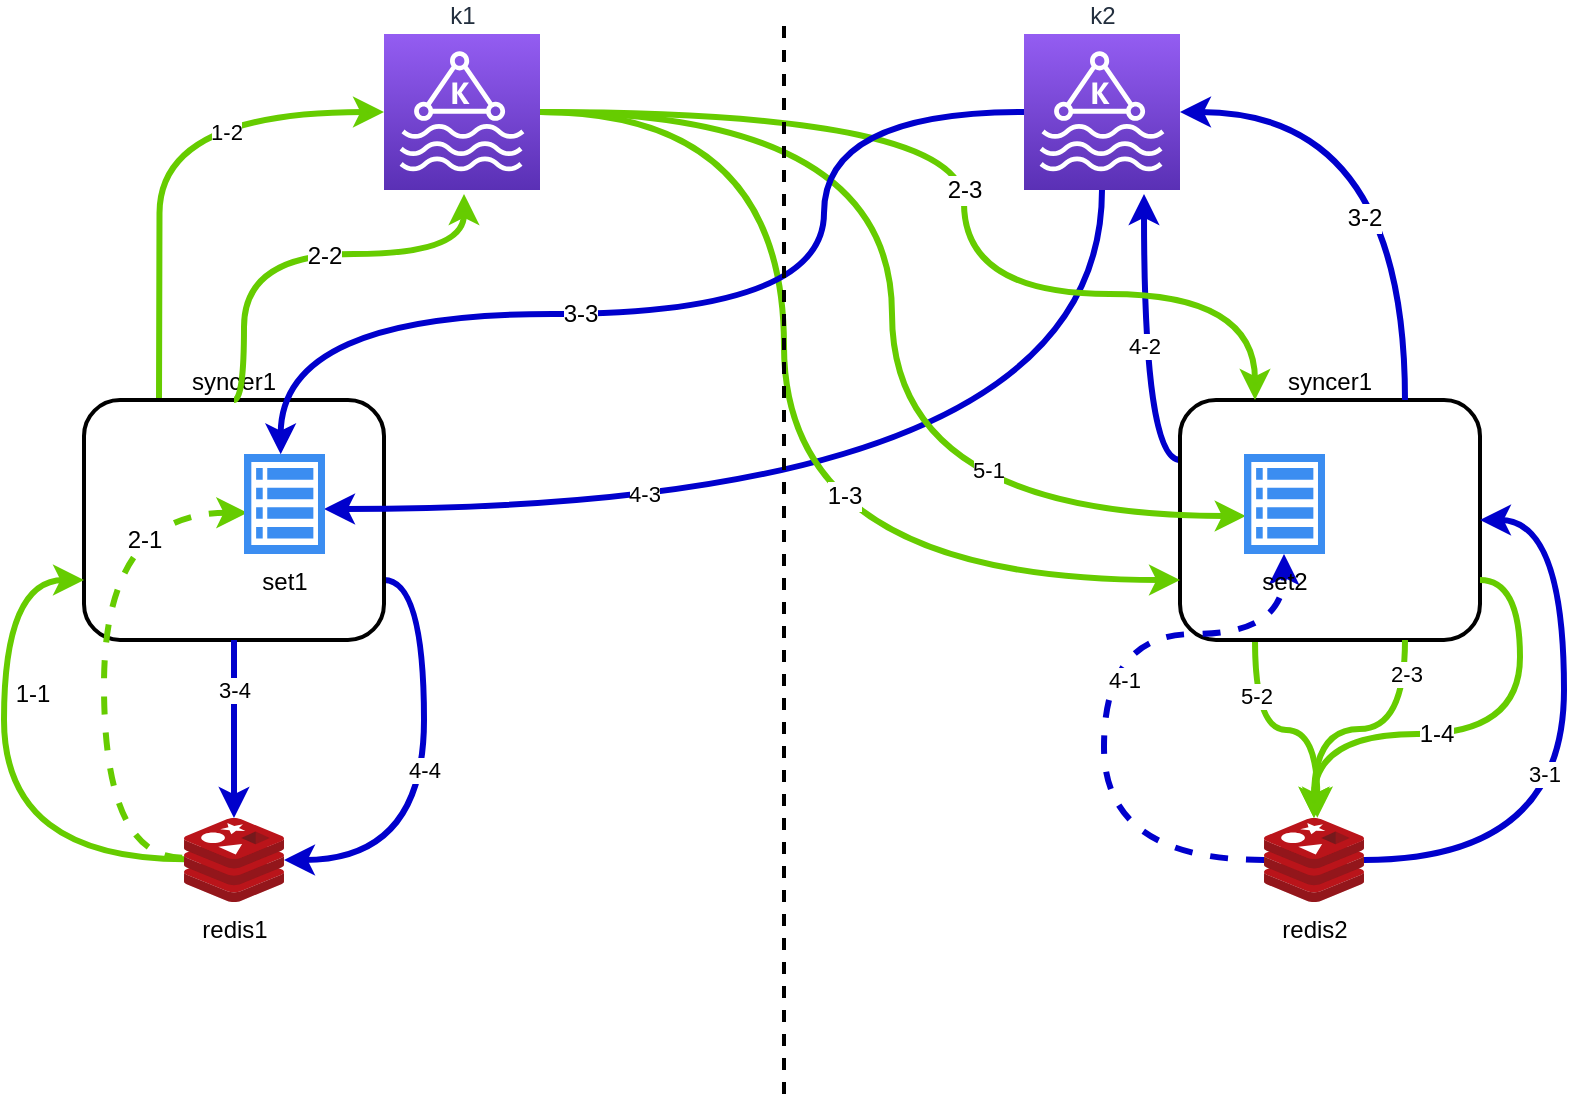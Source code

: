 <mxfile version="12.4.2" type="device" pages="1"><diagram id="SN3KwmxZv7X4sYU94N2L" name="第 1 页"><mxGraphModel dx="1185" dy="654" grid="1" gridSize="10" guides="1" tooltips="1" connect="1" arrows="1" fold="1" page="1" pageScale="1" pageWidth="1169" pageHeight="827" math="0" shadow="0"><root><mxCell id="0"/><mxCell id="1" parent="0"/><mxCell id="4s0wS6pEWFubuAvaxaCx-35" value="4-4" style="edgeStyle=orthogonalEdgeStyle;curved=1;rounded=0;orthogonalLoop=1;jettySize=auto;html=1;exitX=1;exitY=0.75;exitDx=0;exitDy=0;strokeWidth=3;fillColor=#d80073;strokeColor=#0000CC;" edge="1" parent="1" source="4s0wS6pEWFubuAvaxaCx-5" target="4s0wS6pEWFubuAvaxaCx-1"><mxGeometry relative="1" as="geometry"><Array as="points"><mxPoint x="420" y="443"/><mxPoint x="420" y="583"/></Array></mxGeometry></mxCell><mxCell id="4s0wS6pEWFubuAvaxaCx-39" value="1-2" style="edgeStyle=orthogonalEdgeStyle;curved=1;rounded=0;orthogonalLoop=1;jettySize=auto;html=1;exitX=0.25;exitY=0;exitDx=0;exitDy=0;strokeWidth=3;fillColor=#d80073;strokeColor=#66CC00;" edge="1" parent="1" source="4s0wS6pEWFubuAvaxaCx-5" target="4s0wS6pEWFubuAvaxaCx-3"><mxGeometry x="0.385" y="-10" relative="1" as="geometry"><mxPoint x="350" y="220" as="targetPoint"/><Array as="points"><mxPoint x="288" y="310"/><mxPoint x="288" y="210"/></Array><mxPoint as="offset"/></mxGeometry></mxCell><mxCell id="4s0wS6pEWFubuAvaxaCx-5" value="syncer1" style="rounded=1;whiteSpace=wrap;html=1;labelPosition=center;verticalLabelPosition=top;align=center;verticalAlign=bottom;strokeWidth=2;" vertex="1" parent="1"><mxGeometry x="250" y="353" width="150" height="120" as="geometry"/></mxCell><mxCell id="4s0wS6pEWFubuAvaxaCx-33" value="4-2" style="edgeStyle=orthogonalEdgeStyle;curved=1;rounded=0;orthogonalLoop=1;jettySize=auto;html=1;exitX=0;exitY=0.25;exitDx=0;exitDy=0;strokeWidth=3;fillColor=#d80073;strokeColor=#0000CC;" edge="1" parent="1" source="4s0wS6pEWFubuAvaxaCx-9"><mxGeometry relative="1" as="geometry"><mxPoint x="780" y="250" as="targetPoint"/><Array as="points"><mxPoint x="780" y="383"/></Array></mxGeometry></mxCell><mxCell id="4s0wS6pEWFubuAvaxaCx-37" value="5-2" style="edgeStyle=orthogonalEdgeStyle;curved=1;rounded=0;orthogonalLoop=1;jettySize=auto;html=1;exitX=0.25;exitY=1;exitDx=0;exitDy=0;entryX=0.533;entryY=-0.004;entryDx=0;entryDy=0;entryPerimeter=0;strokeWidth=3;fillColor=#d80073;strokeColor=#66CC00;" edge="1" parent="1" source="4s0wS6pEWFubuAvaxaCx-9" target="4s0wS6pEWFubuAvaxaCx-2"><mxGeometry x="-0.544" relative="1" as="geometry"><Array as="points"><mxPoint x="836" y="518"/><mxPoint x="867" y="518"/></Array><mxPoint as="offset"/></mxGeometry></mxCell><mxCell id="4s0wS6pEWFubuAvaxaCx-9" value="syncer1" style="rounded=1;whiteSpace=wrap;html=1;labelPosition=center;verticalLabelPosition=top;align=center;verticalAlign=bottom;strokeWidth=2;" vertex="1" parent="1"><mxGeometry x="798" y="353" width="150" height="120" as="geometry"/></mxCell><mxCell id="4s0wS6pEWFubuAvaxaCx-34" value="4-3" style="edgeStyle=orthogonalEdgeStyle;curved=1;rounded=0;orthogonalLoop=1;jettySize=auto;html=1;entryX=0.988;entryY=0.55;entryDx=0;entryDy=0;strokeWidth=3;fillColor=#d80073;strokeColor=#0000CC;entryPerimeter=0;" edge="1" parent="1" source="4s0wS6pEWFubuAvaxaCx-4" target="4s0wS6pEWFubuAvaxaCx-75"><mxGeometry x="0.417" y="-8" relative="1" as="geometry"><Array as="points"><mxPoint x="759" y="408"/></Array><mxPoint as="offset"/></mxGeometry></mxCell><mxCell id="4s0wS6pEWFubuAvaxaCx-4" value="k2&lt;br&gt;" style="outlineConnect=0;fontColor=#232F3E;gradientColor=#945DF2;gradientDirection=north;fillColor=#5A30B5;strokeColor=#ffffff;dashed=0;verticalLabelPosition=top;verticalAlign=bottom;align=center;html=1;fontSize=12;fontStyle=0;aspect=fixed;shape=mxgraph.aws4.resourceIcon;resIcon=mxgraph.aws4.managed_streaming_for_kafka;labelPosition=center;" vertex="1" parent="1"><mxGeometry x="720" y="170" width="78" height="78" as="geometry"/></mxCell><mxCell id="4s0wS6pEWFubuAvaxaCx-30" value="3-4" style="edgeStyle=orthogonalEdgeStyle;curved=1;rounded=0;orthogonalLoop=1;jettySize=auto;html=1;exitX=0.5;exitY=1;exitDx=0;exitDy=0;strokeWidth=3;fillColor=#d80073;strokeColor=#0000CC;" edge="1" parent="1" source="4s0wS6pEWFubuAvaxaCx-5" target="4s0wS6pEWFubuAvaxaCx-1"><mxGeometry x="-0.45" relative="1" as="geometry"><Array as="points"><mxPoint x="325" y="500"/><mxPoint x="325" y="500"/></Array><mxPoint as="offset"/></mxGeometry></mxCell><mxCell id="4s0wS6pEWFubuAvaxaCx-11" style="edgeStyle=orthogonalEdgeStyle;rounded=0;orthogonalLoop=1;jettySize=auto;html=1;entryX=0;entryY=0.75;entryDx=0;entryDy=0;curved=1;exitX=0.017;exitY=0.492;exitDx=0;exitDy=0;exitPerimeter=0;strokeWidth=3;fillColor=#d80073;strokeColor=#66CC00;" edge="1" parent="1" source="4s0wS6pEWFubuAvaxaCx-1" target="4s0wS6pEWFubuAvaxaCx-5"><mxGeometry relative="1" as="geometry"><mxPoint x="335" y="562" as="sourcePoint"/><Array as="points"><mxPoint x="210" y="583"/><mxPoint x="210" y="443"/></Array></mxGeometry></mxCell><mxCell id="4s0wS6pEWFubuAvaxaCx-15" value="1-1" style="text;html=1;align=center;verticalAlign=middle;resizable=0;points=[];;labelBackgroundColor=#ffffff;" vertex="1" connectable="0" parent="4s0wS6pEWFubuAvaxaCx-11"><mxGeometry x="-0.697" y="22" relative="1" as="geometry"><mxPoint x="-35.83" y="-104.67" as="offset"/></mxGeometry></mxCell><mxCell id="4s0wS6pEWFubuAvaxaCx-18" style="edgeStyle=orthogonalEdgeStyle;curved=1;rounded=0;orthogonalLoop=1;jettySize=auto;html=1;entryX=0.041;entryY=0.587;entryDx=0;entryDy=0;dashed=1;exitX=-0.017;exitY=0.472;exitDx=0;exitDy=0;exitPerimeter=0;strokeWidth=3;fillColor=#d80073;strokeColor=#66CC00;entryPerimeter=0;" edge="1" parent="1" source="4s0wS6pEWFubuAvaxaCx-1" target="4s0wS6pEWFubuAvaxaCx-75"><mxGeometry relative="1" as="geometry"><mxPoint x="310" y="392.667" as="targetPoint"/><Array as="points"><mxPoint x="260" y="582"/><mxPoint x="260" y="409"/></Array></mxGeometry></mxCell><mxCell id="4s0wS6pEWFubuAvaxaCx-19" value="2-1" style="text;html=1;align=center;verticalAlign=middle;resizable=0;points=[];;labelBackgroundColor=#ffffff;" vertex="1" connectable="0" parent="4s0wS6pEWFubuAvaxaCx-18"><mxGeometry x="0.232" y="-3" relative="1" as="geometry"><mxPoint x="17" y="-23.83" as="offset"/></mxGeometry></mxCell><mxCell id="4s0wS6pEWFubuAvaxaCx-1" value="redis1" style="aspect=fixed;html=1;points=[];align=center;image;fontSize=12;image=img/lib/mscae/Cache_Redis_Product.svg;" vertex="1" parent="1"><mxGeometry x="300" y="562" width="50" height="42" as="geometry"/></mxCell><mxCell id="4s0wS6pEWFubuAvaxaCx-32" value="4-1" style="edgeStyle=orthogonalEdgeStyle;curved=1;rounded=0;orthogonalLoop=1;jettySize=auto;html=1;dashed=1;strokeWidth=3;fillColor=#d80073;strokeColor=#0000CC;" edge="1" parent="1" source="4s0wS6pEWFubuAvaxaCx-2" target="4s0wS6pEWFubuAvaxaCx-83"><mxGeometry x="0.057" y="-10" relative="1" as="geometry"><mxPoint x="840" y="432" as="targetPoint"/><mxPoint x="920" y="610" as="sourcePoint"/><Array as="points"><mxPoint x="760" y="583"/><mxPoint x="760" y="470"/><mxPoint x="850" y="470"/></Array><mxPoint as="offset"/></mxGeometry></mxCell><mxCell id="4s0wS6pEWFubuAvaxaCx-85" value="3-1" style="edgeStyle=orthogonalEdgeStyle;curved=1;rounded=0;orthogonalLoop=1;jettySize=auto;html=1;entryX=1;entryY=0.5;entryDx=0;entryDy=0;strokeWidth=3;strokeColor=#0000CC;" edge="1" parent="1" source="4s0wS6pEWFubuAvaxaCx-2" target="4s0wS6pEWFubuAvaxaCx-9"><mxGeometry x="-0.422" y="43" relative="1" as="geometry"><Array as="points"><mxPoint x="990" y="583"/><mxPoint x="990" y="413"/></Array><mxPoint as="offset"/></mxGeometry></mxCell><mxCell id="4s0wS6pEWFubuAvaxaCx-2" value="redis2" style="aspect=fixed;html=1;points=[];align=center;image;fontSize=12;image=img/lib/mscae/Cache_Redis_Product.svg;" vertex="1" parent="1"><mxGeometry x="840" y="562" width="50" height="42" as="geometry"/></mxCell><mxCell id="4s0wS6pEWFubuAvaxaCx-13" style="edgeStyle=orthogonalEdgeStyle;curved=1;rounded=0;orthogonalLoop=1;jettySize=auto;html=1;strokeWidth=3;fillColor=#d80073;strokeColor=#66CC00;entryX=0;entryY=0.75;entryDx=0;entryDy=0;" edge="1" parent="1" source="4s0wS6pEWFubuAvaxaCx-3" target="4s0wS6pEWFubuAvaxaCx-9"><mxGeometry relative="1" as="geometry"><mxPoint x="770" y="440" as="targetPoint"/><Array as="points"><mxPoint x="600" y="209"/><mxPoint x="600" y="443"/></Array></mxGeometry></mxCell><mxCell id="4s0wS6pEWFubuAvaxaCx-16" value="1-3" style="text;html=1;align=center;verticalAlign=middle;resizable=0;points=[];;labelBackgroundColor=#ffffff;" vertex="1" connectable="0" parent="4s0wS6pEWFubuAvaxaCx-13"><mxGeometry x="0.061" relative="1" as="geometry"><mxPoint x="30" y="19.33" as="offset"/></mxGeometry></mxCell><mxCell id="4s0wS6pEWFubuAvaxaCx-22" style="edgeStyle=orthogonalEdgeStyle;curved=1;rounded=0;orthogonalLoop=1;jettySize=auto;html=1;entryX=0.25;entryY=0;entryDx=0;entryDy=0;strokeWidth=3;fillColor=#d80073;strokeColor=#66CC00;" edge="1" parent="1" source="4s0wS6pEWFubuAvaxaCx-3" target="4s0wS6pEWFubuAvaxaCx-9"><mxGeometry relative="1" as="geometry"><Array as="points"><mxPoint x="690" y="209"/><mxPoint x="690" y="300"/><mxPoint x="836" y="300"/></Array></mxGeometry></mxCell><mxCell id="4s0wS6pEWFubuAvaxaCx-23" value="2-3" style="text;html=1;align=center;verticalAlign=middle;resizable=0;points=[];;labelBackgroundColor=#ffffff;" vertex="1" connectable="0" parent="4s0wS6pEWFubuAvaxaCx-22"><mxGeometry x="-0.383" y="-6" relative="1" as="geometry"><mxPoint x="57" y="32.67" as="offset"/></mxGeometry></mxCell><mxCell id="4s0wS6pEWFubuAvaxaCx-36" value="5-1" style="edgeStyle=orthogonalEdgeStyle;curved=1;rounded=0;orthogonalLoop=1;jettySize=auto;html=1;entryX=0.021;entryY=0.62;entryDx=0;entryDy=0;strokeWidth=3;fillColor=#d80073;strokeColor=#66CC00;entryPerimeter=0;" edge="1" parent="1" source="4s0wS6pEWFubuAvaxaCx-3" target="4s0wS6pEWFubuAvaxaCx-83"><mxGeometry x="0.534" y="23" relative="1" as="geometry"><mxPoint x="810" y="392.667" as="targetPoint"/><mxPoint as="offset"/></mxGeometry></mxCell><mxCell id="4s0wS6pEWFubuAvaxaCx-3" value="k1" style="outlineConnect=0;fontColor=#232F3E;gradientColor=#945DF2;gradientDirection=north;fillColor=#5A30B5;strokeColor=#ffffff;dashed=0;verticalLabelPosition=top;verticalAlign=bottom;align=center;html=1;fontSize=12;fontStyle=0;aspect=fixed;shape=mxgraph.aws4.resourceIcon;resIcon=mxgraph.aws4.managed_streaming_for_kafka;labelPosition=center;" vertex="1" parent="1"><mxGeometry x="400" y="170" width="78" height="78" as="geometry"/></mxCell><mxCell id="4s0wS6pEWFubuAvaxaCx-28" style="edgeStyle=orthogonalEdgeStyle;curved=1;rounded=0;orthogonalLoop=1;jettySize=auto;html=1;entryX=0.453;entryY=0.003;entryDx=0;entryDy=0;strokeWidth=3;fillColor=#d80073;strokeColor=#0000CC;entryPerimeter=0;" edge="1" parent="1" source="4s0wS6pEWFubuAvaxaCx-4" target="4s0wS6pEWFubuAvaxaCx-75"><mxGeometry relative="1" as="geometry"><mxPoint x="680" y="190" as="sourcePoint"/><mxPoint x="370" y="362.667" as="targetPoint"/><Array as="points"><mxPoint x="620" y="209"/><mxPoint x="620" y="310"/><mxPoint x="348" y="310"/></Array></mxGeometry></mxCell><mxCell id="4s0wS6pEWFubuAvaxaCx-29" value="3-3" style="text;html=1;align=center;verticalAlign=middle;resizable=0;points=[];;labelBackgroundColor=#ffffff;" vertex="1" connectable="0" parent="4s0wS6pEWFubuAvaxaCx-28"><mxGeometry x="0.084" y="3" relative="1" as="geometry"><mxPoint x="-29.17" y="-3.17" as="offset"/></mxGeometry></mxCell><mxCell id="4s0wS6pEWFubuAvaxaCx-7" value="" style="endArrow=none;html=1;dashed=1;strokeWidth=2;" edge="1" parent="1"><mxGeometry width="50" height="50" relative="1" as="geometry"><mxPoint x="600" y="700" as="sourcePoint"/><mxPoint x="600" y="160" as="targetPoint"/></mxGeometry></mxCell><mxCell id="4s0wS6pEWFubuAvaxaCx-20" style="edgeStyle=orthogonalEdgeStyle;curved=1;rounded=0;orthogonalLoop=1;jettySize=auto;html=1;exitX=0.5;exitY=0;exitDx=0;exitDy=0;strokeWidth=3;fillColor=#d80073;strokeColor=#66CC00;" edge="1" parent="1" source="4s0wS6pEWFubuAvaxaCx-5"><mxGeometry relative="1" as="geometry"><mxPoint x="440" y="250" as="targetPoint"/><Array as="points"><mxPoint x="330" y="353"/><mxPoint x="330" y="280"/><mxPoint x="440" y="280"/></Array></mxGeometry></mxCell><mxCell id="4s0wS6pEWFubuAvaxaCx-21" value="2-2" style="text;html=1;align=center;verticalAlign=middle;resizable=0;points=[];;labelBackgroundColor=#ffffff;" vertex="1" connectable="0" parent="4s0wS6pEWFubuAvaxaCx-20"><mxGeometry x="-0.567" y="-18" relative="1" as="geometry"><mxPoint x="22" y="-30.17" as="offset"/></mxGeometry></mxCell><mxCell id="4s0wS6pEWFubuAvaxaCx-14" style="edgeStyle=orthogonalEdgeStyle;curved=1;rounded=0;orthogonalLoop=1;jettySize=auto;html=1;exitX=1;exitY=0.75;exitDx=0;exitDy=0;strokeWidth=3;fillColor=#d80073;strokeColor=#66CC00;" edge="1" parent="1" source="4s0wS6pEWFubuAvaxaCx-9" target="4s0wS6pEWFubuAvaxaCx-2"><mxGeometry relative="1" as="geometry"><Array as="points"><mxPoint x="968" y="443"/><mxPoint x="968" y="520"/><mxPoint x="865" y="520"/></Array></mxGeometry></mxCell><mxCell id="4s0wS6pEWFubuAvaxaCx-17" value="1-4" style="text;html=1;align=center;verticalAlign=middle;resizable=0;points=[];;labelBackgroundColor=#ffffff;" vertex="1" connectable="0" parent="4s0wS6pEWFubuAvaxaCx-14"><mxGeometry x="0.147" relative="1" as="geometry"><mxPoint as="offset"/></mxGeometry></mxCell><mxCell id="4s0wS6pEWFubuAvaxaCx-24" value="2-3" style="edgeStyle=orthogonalEdgeStyle;curved=1;rounded=0;orthogonalLoop=1;jettySize=auto;html=1;exitX=0.75;exitY=1;exitDx=0;exitDy=0;strokeWidth=3;fillColor=#d80073;strokeColor=#66CC00;" edge="1" parent="1" source="4s0wS6pEWFubuAvaxaCx-9" target="4s0wS6pEWFubuAvaxaCx-2"><mxGeometry x="-0.748" relative="1" as="geometry"><mxPoint as="offset"/></mxGeometry></mxCell><mxCell id="4s0wS6pEWFubuAvaxaCx-26" style="edgeStyle=orthogonalEdgeStyle;curved=1;rounded=0;orthogonalLoop=1;jettySize=auto;html=1;exitX=0.75;exitY=0;exitDx=0;exitDy=0;strokeWidth=3;fillColor=#d80073;strokeColor=#0000CC;" edge="1" parent="1" source="4s0wS6pEWFubuAvaxaCx-9" target="4s0wS6pEWFubuAvaxaCx-4"><mxGeometry relative="1" as="geometry"><Array as="points"><mxPoint x="911" y="209"/></Array></mxGeometry></mxCell><mxCell id="4s0wS6pEWFubuAvaxaCx-27" value="3-2" style="text;html=1;align=center;verticalAlign=middle;resizable=0;points=[];;labelBackgroundColor=#ffffff;" vertex="1" connectable="0" parent="4s0wS6pEWFubuAvaxaCx-26"><mxGeometry x="-0.292" y="6" relative="1" as="geometry"><mxPoint x="-14.83" as="offset"/></mxGeometry></mxCell><mxCell id="4s0wS6pEWFubuAvaxaCx-75" value="set1" style="html=1;aspect=fixed;strokeColor=none;shadow=0;align=center;verticalAlign=top;fillColor=#3B8DF1;shape=mxgraph.gcp2.view_list;labelPosition=center;verticalLabelPosition=bottom;" vertex="1" parent="1"><mxGeometry x="330" y="380" width="40.5" height="50" as="geometry"/></mxCell><mxCell id="4s0wS6pEWFubuAvaxaCx-83" value="set2" style="html=1;aspect=fixed;strokeColor=none;shadow=0;align=center;verticalAlign=top;fillColor=#3B8DF1;shape=mxgraph.gcp2.view_list;labelPosition=center;verticalLabelPosition=bottom;" vertex="1" parent="1"><mxGeometry x="830" y="380" width="40.5" height="50" as="geometry"/></mxCell></root></mxGraphModel></diagram></mxfile>